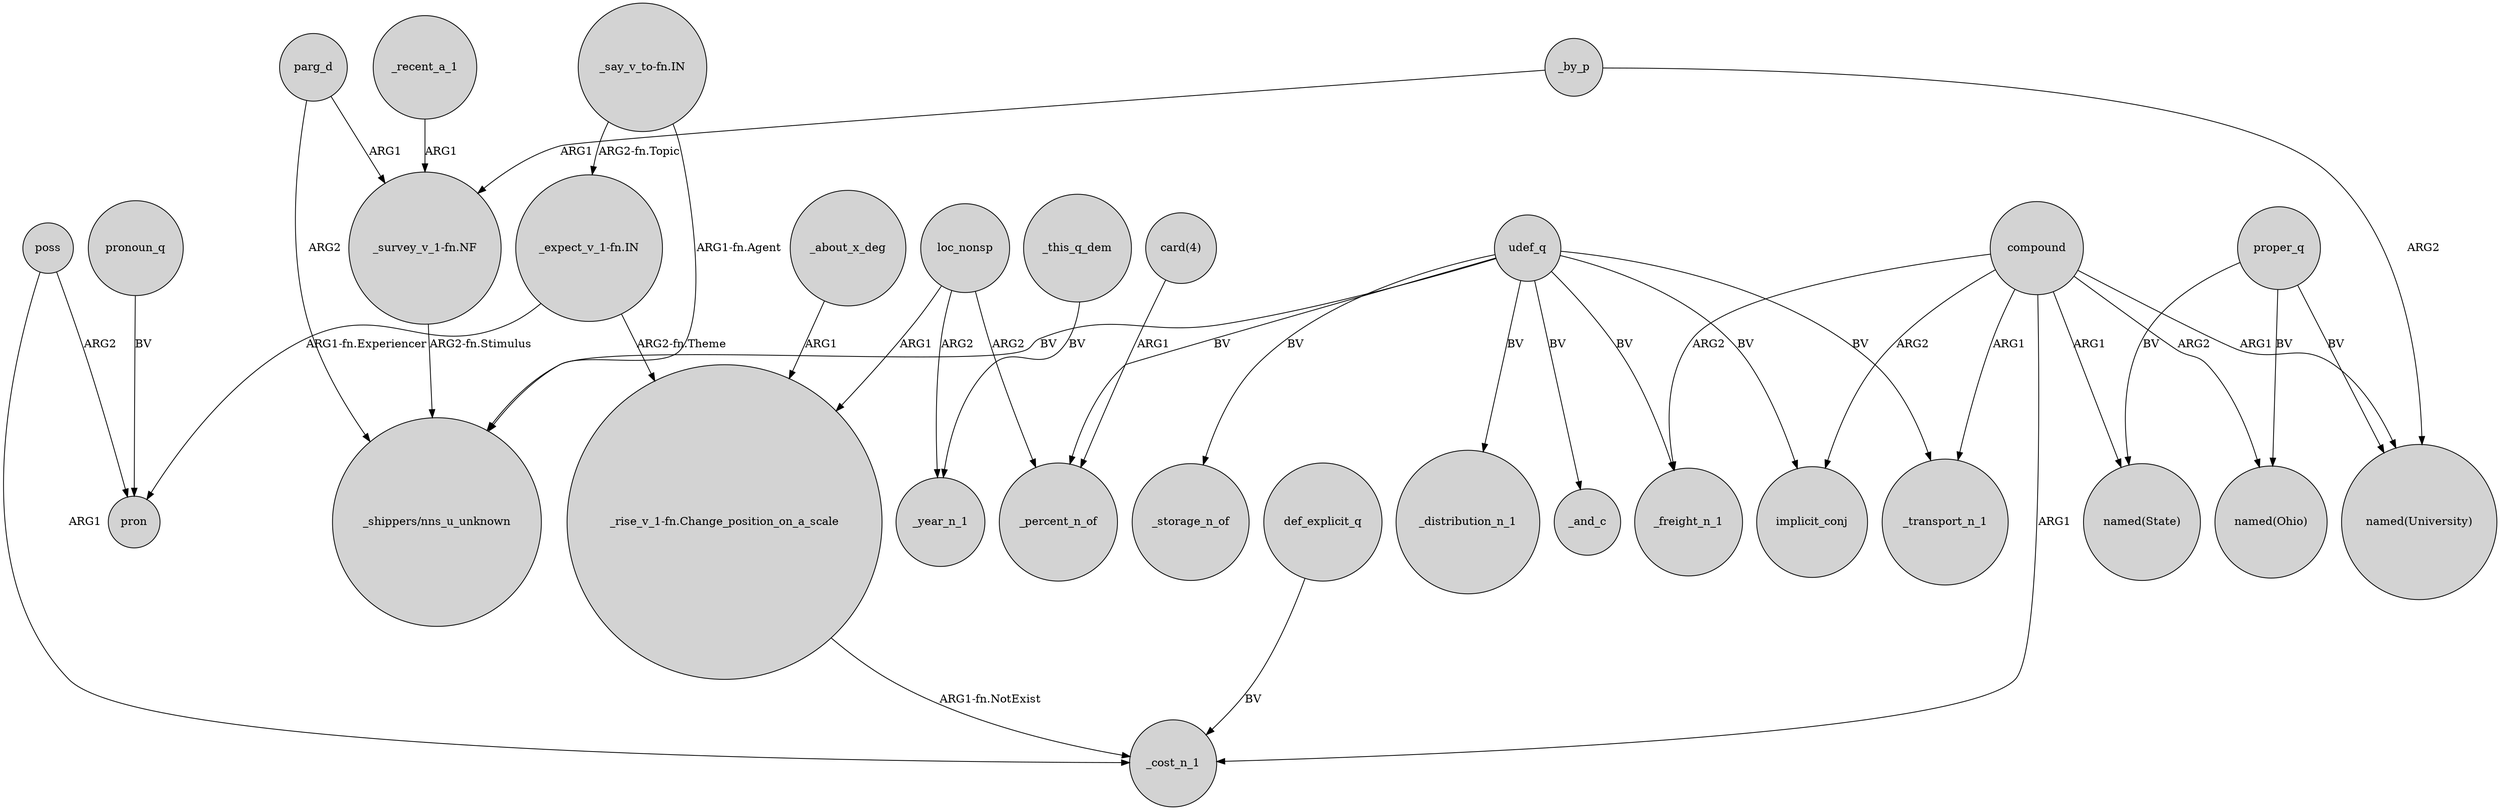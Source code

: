 digraph {
	node [shape=circle style=filled]
	compound -> _freight_n_1 [label=ARG2]
	compound -> implicit_conj [label=ARG2]
	poss -> pron [label=ARG2]
	"_say_v_to-fn.IN" -> "_shippers/nns_u_unknown" [label="ARG1-fn.Agent"]
	udef_q -> _storage_n_of [label=BV]
	udef_q -> _transport_n_1 [label=BV]
	"_expect_v_1-fn.IN" -> "_rise_v_1-fn.Change_position_on_a_scale" [label="ARG2-fn.Theme"]
	_this_q_dem -> _year_n_1 [label=BV]
	compound -> "named(University)" [label=ARG1]
	_by_p -> "named(University)" [label=ARG2]
	_about_x_deg -> "_rise_v_1-fn.Change_position_on_a_scale" [label=ARG1]
	udef_q -> _distribution_n_1 [label=BV]
	proper_q -> "named(Ohio)" [label=BV]
	udef_q -> implicit_conj [label=BV]
	parg_d -> "_survey_v_1-fn.NF" [label=ARG1]
	pronoun_q -> pron [label=BV]
	compound -> "named(State)" [label=ARG1]
	udef_q -> _freight_n_1 [label=BV]
	compound -> "named(Ohio)" [label=ARG2]
	loc_nonsp -> "_rise_v_1-fn.Change_position_on_a_scale" [label=ARG1]
	udef_q -> "_shippers/nns_u_unknown" [label=BV]
	_by_p -> "_survey_v_1-fn.NF" [label=ARG1]
	loc_nonsp -> _percent_n_of [label=ARG2]
	"card(4)" -> _percent_n_of [label=ARG1]
	loc_nonsp -> _year_n_1 [label=ARG2]
	parg_d -> "_shippers/nns_u_unknown" [label=ARG2]
	_recent_a_1 -> "_survey_v_1-fn.NF" [label=ARG1]
	"_survey_v_1-fn.NF" -> "_shippers/nns_u_unknown" [label="ARG2-fn.Stimulus"]
	compound -> _cost_n_1 [label=ARG1]
	"_rise_v_1-fn.Change_position_on_a_scale" -> _cost_n_1 [label="ARG1-fn.NotExist"]
	"_expect_v_1-fn.IN" -> pron [label="ARG1-fn.Experiencer"]
	"_say_v_to-fn.IN" -> "_expect_v_1-fn.IN" [label="ARG2-fn.Topic"]
	proper_q -> "named(State)" [label=BV]
	def_explicit_q -> _cost_n_1 [label=BV]
	udef_q -> _percent_n_of [label=BV]
	poss -> _cost_n_1 [label=ARG1]
	udef_q -> _and_c [label=BV]
	proper_q -> "named(University)" [label=BV]
	compound -> _transport_n_1 [label=ARG1]
}
